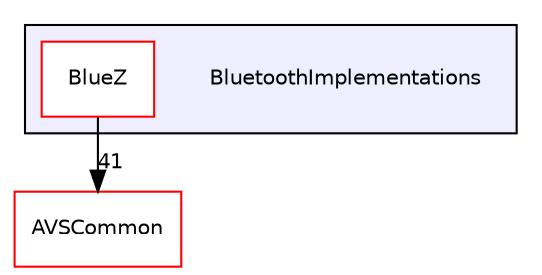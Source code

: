 digraph "/avs-cpp-sdk-tools/cm/autoCM_publicRepo/avs-device-sdk/BluetoothImplementations" {
  compound=true
  node [ fontsize="10", fontname="Helvetica"];
  edge [ labelfontsize="10", labelfontname="Helvetica"];
  subgraph clusterdir_27114e8c504df5f4609f20f7d28eb6fc {
    graph [ bgcolor="#eeeeff", pencolor="black", label="" URL="dir_27114e8c504df5f4609f20f7d28eb6fc.html"];
    dir_27114e8c504df5f4609f20f7d28eb6fc [shape=plaintext label="BluetoothImplementations"];
    dir_734f87f436384b5f4d3ce6cedeff05c0 [shape=box label="BlueZ" color="red" fillcolor="white" style="filled" URL="dir_734f87f436384b5f4d3ce6cedeff05c0.html"];
  }
  dir_13e65effb2bde530b17b3d5eefcd0266 [shape=box label="AVSCommon" fillcolor="white" style="filled" color="red" URL="dir_13e65effb2bde530b17b3d5eefcd0266.html"];
  dir_734f87f436384b5f4d3ce6cedeff05c0->dir_13e65effb2bde530b17b3d5eefcd0266 [headlabel="41", labeldistance=1.5 headhref="dir_000109_000009.html"];
}
